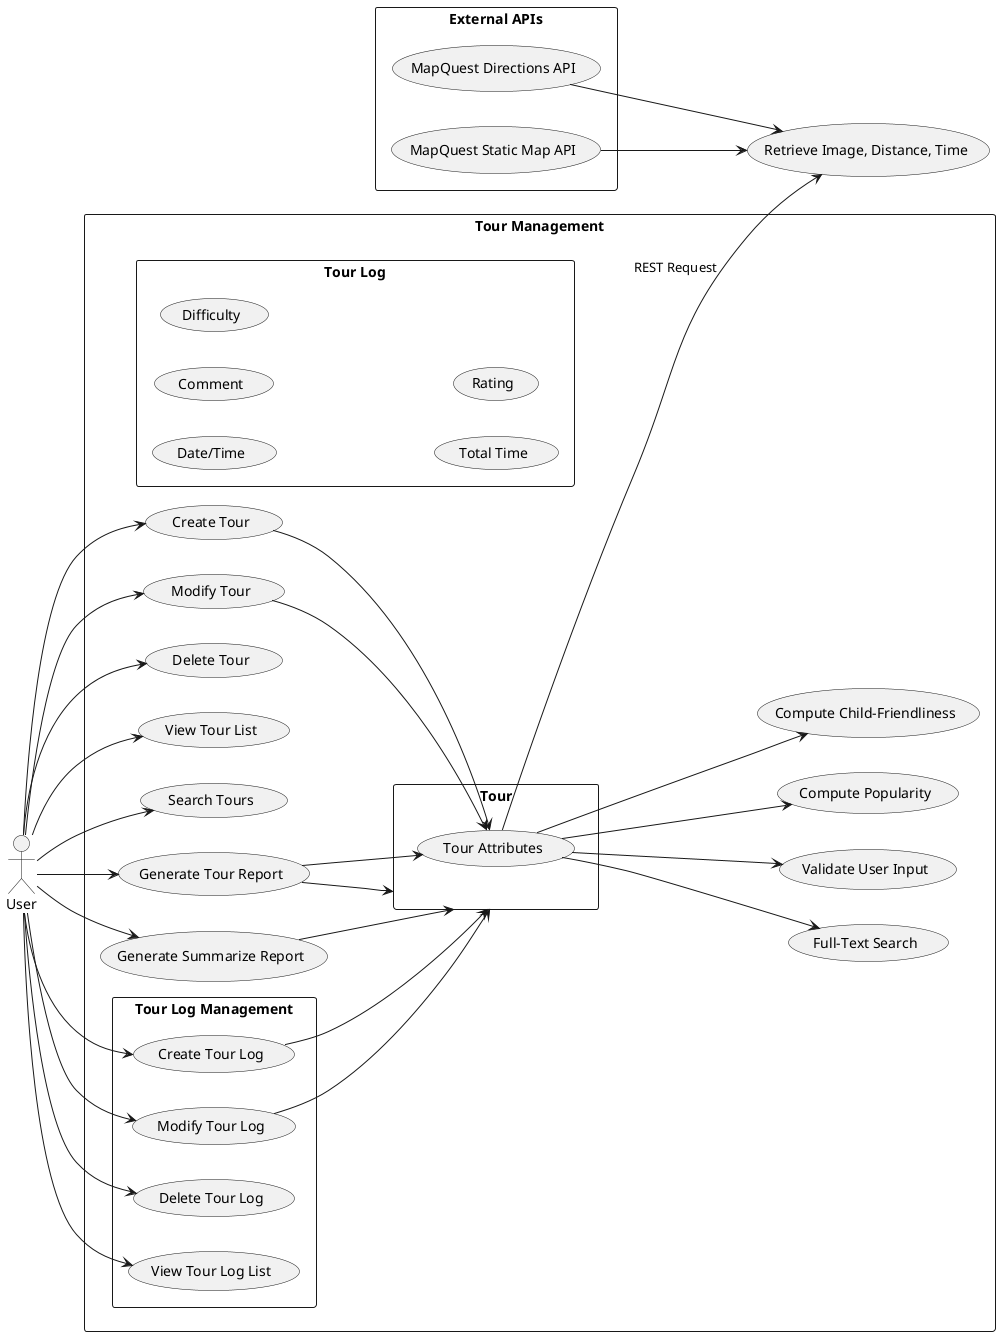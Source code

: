 @startuml

left to right direction

actor User as User

rectangle "Tour Management" {
  User --> (Create Tour)
  User --> (Modify Tour)
  User --> (Delete Tour)
  User --> (View Tour List)
  User --> (Search Tours)
  User --> (Generate Tour Report)
  User --> (Generate Summarize Report)

  rectangle "Tour" {
    (Tour Attributes) as TourAttributes
  }

  rectangle "Tour Log Management" {
    User --> (Create Tour Log)
    User --> (Modify Tour Log)
    User --> (Delete Tour Log)
    User --> (View Tour Log List)
  }

  rectangle "Tour Log" {
    (Date/Time)
    (Comment)
    (Difficulty)
    (Total Time)
    (Rating)
  }

  TourAttributes --> (Validate User Input)
  TourAttributes --> (Compute Popularity)
  TourAttributes --> (Compute Child-Friendliness)
  TourAttributes --> (Full-Text Search)

  (Create Tour) --> TourAttributes
  (Modify Tour) --> TourAttributes
  (Generate Tour Report) --> TourAttributes

  (Create Tour Log) --> "Tour"
  (Modify Tour Log) --> "Tour"
  (Generate Tour Report) --> "Tour"
  (Generate Summarize Report) --> "Tour"
}

rectangle "External APIs" {
  (MapQuest Directions API)
  (MapQuest Static Map API)
}

TourAttributes --> (Retrieve Image, Distance, Time) : REST Request
(MapQuest Directions API) --> (Retrieve Image, Distance, Time)
(MapQuest Static Map API) --> (Retrieve Image, Distance, Time)

@enduml

